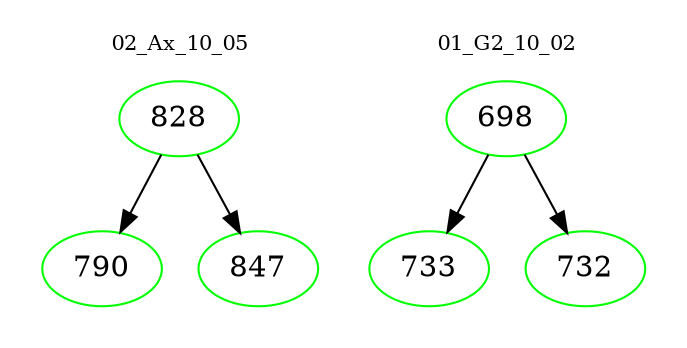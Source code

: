 digraph{
subgraph cluster_0 {
color = white
label = "02_Ax_10_05";
fontsize=10;
T0_828 [label="828", color="green"]
T0_828 -> T0_790 [color="black"]
T0_790 [label="790", color="green"]
T0_828 -> T0_847 [color="black"]
T0_847 [label="847", color="green"]
}
subgraph cluster_1 {
color = white
label = "01_G2_10_02";
fontsize=10;
T1_698 [label="698", color="green"]
T1_698 -> T1_733 [color="black"]
T1_733 [label="733", color="green"]
T1_698 -> T1_732 [color="black"]
T1_732 [label="732", color="green"]
}
}
